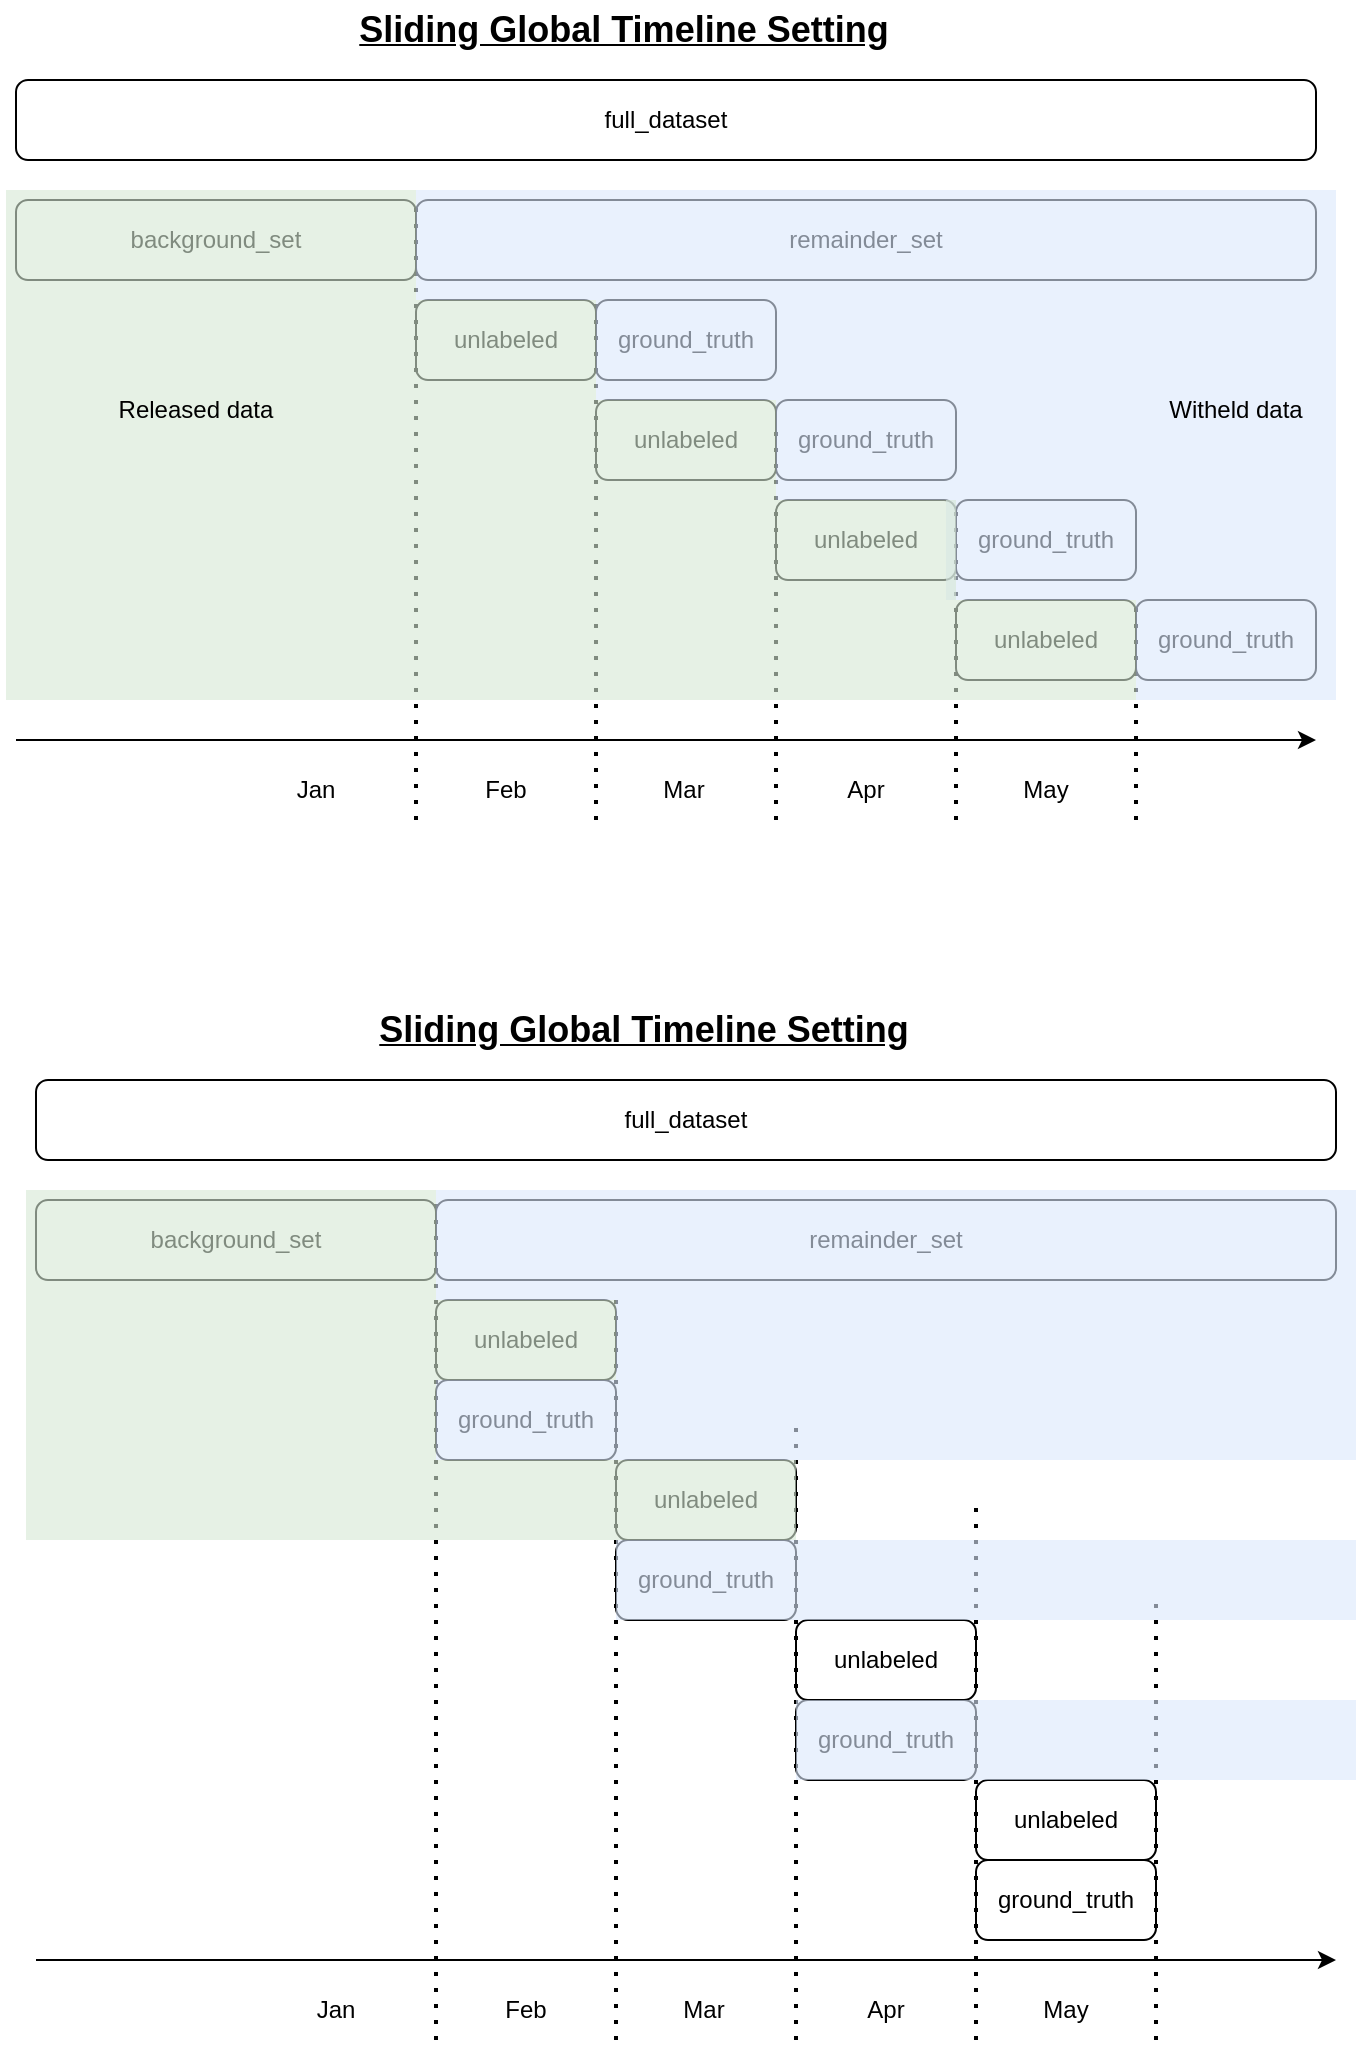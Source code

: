<mxfile version="24.7.1" type="device">
  <diagram name="Page-1" id="N3ASJMwi455AY8o_wbln">
    <mxGraphModel dx="874" dy="666" grid="1" gridSize="10" guides="1" tooltips="1" connect="1" arrows="1" fold="1" page="1" pageScale="1" pageWidth="827" pageHeight="1169" math="0" shadow="0">
      <root>
        <mxCell id="0" />
        <mxCell id="1" parent="0" />
        <mxCell id="ESICPFw4-Rt-9sBgKQfM-2" value="full_dataset" style="rounded=1;whiteSpace=wrap;html=1;" vertex="1" parent="1">
          <mxGeometry x="110" y="110" width="650" height="40" as="geometry" />
        </mxCell>
        <mxCell id="ESICPFw4-Rt-9sBgKQfM-3" value="background_set" style="rounded=1;whiteSpace=wrap;html=1;" vertex="1" parent="1">
          <mxGeometry x="110" y="170" width="200" height="40" as="geometry" />
        </mxCell>
        <mxCell id="ESICPFw4-Rt-9sBgKQfM-4" value="remainder_set" style="rounded=1;whiteSpace=wrap;html=1;" vertex="1" parent="1">
          <mxGeometry x="310" y="170" width="450" height="40" as="geometry" />
        </mxCell>
        <mxCell id="ESICPFw4-Rt-9sBgKQfM-5" value="unlabeled" style="rounded=1;whiteSpace=wrap;html=1;" vertex="1" parent="1">
          <mxGeometry x="310" y="220" width="90" height="40" as="geometry" />
        </mxCell>
        <mxCell id="ESICPFw4-Rt-9sBgKQfM-8" value="ground_truth" style="rounded=1;whiteSpace=wrap;html=1;" vertex="1" parent="1">
          <mxGeometry x="400" y="220" width="90" height="40" as="geometry" />
        </mxCell>
        <mxCell id="ESICPFw4-Rt-9sBgKQfM-9" value="unlabeled" style="rounded=1;whiteSpace=wrap;html=1;" vertex="1" parent="1">
          <mxGeometry x="400" y="270" width="90" height="40" as="geometry" />
        </mxCell>
        <mxCell id="ESICPFw4-Rt-9sBgKQfM-10" value="ground_truth" style="rounded=1;whiteSpace=wrap;html=1;" vertex="1" parent="1">
          <mxGeometry x="490" y="270" width="90" height="40" as="geometry" />
        </mxCell>
        <mxCell id="ESICPFw4-Rt-9sBgKQfM-11" value="unlabeled" style="rounded=1;whiteSpace=wrap;html=1;" vertex="1" parent="1">
          <mxGeometry x="490" y="320" width="90" height="40" as="geometry" />
        </mxCell>
        <mxCell id="ESICPFw4-Rt-9sBgKQfM-12" value="ground_truth" style="rounded=1;whiteSpace=wrap;html=1;" vertex="1" parent="1">
          <mxGeometry x="580" y="320" width="90" height="40" as="geometry" />
        </mxCell>
        <mxCell id="ESICPFw4-Rt-9sBgKQfM-13" value="unlabeled" style="rounded=1;whiteSpace=wrap;html=1;" vertex="1" parent="1">
          <mxGeometry x="580" y="370" width="90" height="40" as="geometry" />
        </mxCell>
        <mxCell id="ESICPFw4-Rt-9sBgKQfM-14" value="ground_truth" style="rounded=1;whiteSpace=wrap;html=1;" vertex="1" parent="1">
          <mxGeometry x="670" y="370" width="90" height="40" as="geometry" />
        </mxCell>
        <mxCell id="ESICPFw4-Rt-9sBgKQfM-21" value="Sliding Global Timeline Setting" style="text;html=1;align=center;verticalAlign=middle;whiteSpace=wrap;rounded=0;fontStyle=5;fontSize=18;" vertex="1" parent="1">
          <mxGeometry x="276" y="70" width="276" height="30" as="geometry" />
        </mxCell>
        <mxCell id="ESICPFw4-Rt-9sBgKQfM-23" value="" style="endArrow=none;dashed=1;html=1;dashPattern=1 3;strokeWidth=2;rounded=0;" edge="1" parent="1">
          <mxGeometry width="50" height="50" relative="1" as="geometry">
            <mxPoint x="310" y="480" as="sourcePoint" />
            <mxPoint x="310" y="170" as="targetPoint" />
          </mxGeometry>
        </mxCell>
        <mxCell id="ESICPFw4-Rt-9sBgKQfM-24" value="" style="endArrow=classic;html=1;rounded=0;" edge="1" parent="1">
          <mxGeometry width="50" height="50" relative="1" as="geometry">
            <mxPoint x="110" y="440" as="sourcePoint" />
            <mxPoint x="760" y="440" as="targetPoint" />
          </mxGeometry>
        </mxCell>
        <mxCell id="ESICPFw4-Rt-9sBgKQfM-25" value="Jan" style="text;html=1;align=center;verticalAlign=middle;whiteSpace=wrap;rounded=0;" vertex="1" parent="1">
          <mxGeometry x="230" y="450" width="60" height="30" as="geometry" />
        </mxCell>
        <mxCell id="ESICPFw4-Rt-9sBgKQfM-26" value="Mar" style="text;html=1;align=center;verticalAlign=middle;whiteSpace=wrap;rounded=0;" vertex="1" parent="1">
          <mxGeometry x="414" y="450" width="60" height="30" as="geometry" />
        </mxCell>
        <mxCell id="ESICPFw4-Rt-9sBgKQfM-27" value="Apr" style="text;html=1;align=center;verticalAlign=middle;whiteSpace=wrap;rounded=0;" vertex="1" parent="1">
          <mxGeometry x="505" y="450" width="60" height="30" as="geometry" />
        </mxCell>
        <mxCell id="ESICPFw4-Rt-9sBgKQfM-28" value="May" style="text;html=1;align=center;verticalAlign=middle;whiteSpace=wrap;rounded=0;" vertex="1" parent="1">
          <mxGeometry x="595" y="450" width="60" height="30" as="geometry" />
        </mxCell>
        <mxCell id="ESICPFw4-Rt-9sBgKQfM-29" value="Feb" style="text;html=1;align=center;verticalAlign=middle;whiteSpace=wrap;rounded=0;" vertex="1" parent="1">
          <mxGeometry x="325" y="450" width="60" height="30" as="geometry" />
        </mxCell>
        <mxCell id="ESICPFw4-Rt-9sBgKQfM-30" value="" style="endArrow=none;dashed=1;html=1;dashPattern=1 3;strokeWidth=2;rounded=0;" edge="1" parent="1">
          <mxGeometry width="50" height="50" relative="1" as="geometry">
            <mxPoint x="400" y="480" as="sourcePoint" />
            <mxPoint x="400" y="220" as="targetPoint" />
          </mxGeometry>
        </mxCell>
        <mxCell id="ESICPFw4-Rt-9sBgKQfM-31" value="" style="endArrow=none;dashed=1;html=1;dashPattern=1 3;strokeWidth=2;rounded=0;fontStyle=1" edge="1" parent="1">
          <mxGeometry width="50" height="50" relative="1" as="geometry">
            <mxPoint x="490" y="480" as="sourcePoint" />
            <mxPoint x="490" y="280" as="targetPoint" />
          </mxGeometry>
        </mxCell>
        <mxCell id="ESICPFw4-Rt-9sBgKQfM-32" value="" style="endArrow=none;dashed=1;html=1;dashPattern=1 3;strokeWidth=2;rounded=0;" edge="1" parent="1">
          <mxGeometry width="50" height="50" relative="1" as="geometry">
            <mxPoint x="580" y="480" as="sourcePoint" />
            <mxPoint x="580" y="320" as="targetPoint" />
          </mxGeometry>
        </mxCell>
        <mxCell id="ESICPFw4-Rt-9sBgKQfM-33" value="" style="endArrow=none;dashed=1;html=1;dashPattern=1 3;strokeWidth=2;rounded=0;" edge="1" parent="1">
          <mxGeometry width="50" height="50" relative="1" as="geometry">
            <mxPoint x="670" y="480" as="sourcePoint" />
            <mxPoint x="670" y="370" as="targetPoint" />
          </mxGeometry>
        </mxCell>
        <mxCell id="ESICPFw4-Rt-9sBgKQfM-35" value="" style="rounded=0;whiteSpace=wrap;html=1;strokeColor=none;fillColor=#dae8fc;gradientColor=none;opacity=60;" vertex="1" parent="1">
          <mxGeometry x="310" y="165" width="460" height="55" as="geometry" />
        </mxCell>
        <mxCell id="ESICPFw4-Rt-9sBgKQfM-36" value="" style="rounded=0;whiteSpace=wrap;html=1;strokeColor=none;fillColor=#dae8fc;gradientColor=none;opacity=60;" vertex="1" parent="1">
          <mxGeometry x="400" y="220" width="370" height="50" as="geometry" />
        </mxCell>
        <mxCell id="ESICPFw4-Rt-9sBgKQfM-37" value="" style="rounded=0;whiteSpace=wrap;html=1;strokeColor=none;fillColor=#dae8fc;gradientColor=none;opacity=60;" vertex="1" parent="1">
          <mxGeometry x="490" y="270" width="280" height="50" as="geometry" />
        </mxCell>
        <mxCell id="ESICPFw4-Rt-9sBgKQfM-38" value="" style="rounded=0;whiteSpace=wrap;html=1;strokeColor=none;fillColor=#dae8fc;gradientColor=none;opacity=60;" vertex="1" parent="1">
          <mxGeometry x="575" y="320" width="195" height="50" as="geometry" />
        </mxCell>
        <mxCell id="ESICPFw4-Rt-9sBgKQfM-39" value="" style="rounded=0;whiteSpace=wrap;html=1;strokeColor=none;fillColor=#dae8fc;gradientColor=none;opacity=60;" vertex="1" parent="1">
          <mxGeometry x="670" y="370" width="100" height="50" as="geometry" />
        </mxCell>
        <mxCell id="ESICPFw4-Rt-9sBgKQfM-40" value="" style="rounded=0;whiteSpace=wrap;html=1;strokeColor=none;fillColor=#d5e8d4;opacity=60;" vertex="1" parent="1">
          <mxGeometry x="105" y="165" width="205" height="55" as="geometry" />
        </mxCell>
        <mxCell id="ESICPFw4-Rt-9sBgKQfM-41" value="" style="rounded=0;whiteSpace=wrap;html=1;strokeColor=none;fillColor=#d5e8d4;opacity=60;" vertex="1" parent="1">
          <mxGeometry x="105" y="220" width="295" height="50" as="geometry" />
        </mxCell>
        <mxCell id="ESICPFw4-Rt-9sBgKQfM-42" value="" style="rounded=0;whiteSpace=wrap;html=1;strokeColor=none;fillColor=#d5e8d4;opacity=60;" vertex="1" parent="1">
          <mxGeometry x="105" y="270" width="385" height="50" as="geometry" />
        </mxCell>
        <mxCell id="ESICPFw4-Rt-9sBgKQfM-43" value="" style="rounded=0;whiteSpace=wrap;html=1;strokeColor=none;fillColor=#d5e8d4;opacity=60;" vertex="1" parent="1">
          <mxGeometry x="105" y="320" width="475" height="50" as="geometry" />
        </mxCell>
        <mxCell id="ESICPFw4-Rt-9sBgKQfM-44" value="" style="rounded=0;whiteSpace=wrap;html=1;strokeColor=none;fillColor=#d5e8d4;opacity=60;" vertex="1" parent="1">
          <mxGeometry x="105" y="370" width="565" height="50" as="geometry" />
        </mxCell>
        <mxCell id="ESICPFw4-Rt-9sBgKQfM-45" value="Released data" style="text;html=1;align=center;verticalAlign=middle;whiteSpace=wrap;rounded=0;" vertex="1" parent="1">
          <mxGeometry x="150" y="260" width="100" height="30" as="geometry" />
        </mxCell>
        <mxCell id="ESICPFw4-Rt-9sBgKQfM-46" value="Witheld data" style="text;html=1;align=center;verticalAlign=middle;whiteSpace=wrap;rounded=0;" vertex="1" parent="1">
          <mxGeometry x="670" y="260" width="100" height="30" as="geometry" />
        </mxCell>
        <mxCell id="ESICPFw4-Rt-9sBgKQfM-57" value="full_dataset" style="rounded=1;whiteSpace=wrap;html=1;" vertex="1" parent="1">
          <mxGeometry x="120" y="610" width="650" height="40" as="geometry" />
        </mxCell>
        <mxCell id="ESICPFw4-Rt-9sBgKQfM-58" value="background_set" style="rounded=1;whiteSpace=wrap;html=1;" vertex="1" parent="1">
          <mxGeometry x="120" y="670" width="200" height="40" as="geometry" />
        </mxCell>
        <mxCell id="ESICPFw4-Rt-9sBgKQfM-59" value="remainder_set" style="rounded=1;whiteSpace=wrap;html=1;" vertex="1" parent="1">
          <mxGeometry x="320" y="670" width="450" height="40" as="geometry" />
        </mxCell>
        <mxCell id="ESICPFw4-Rt-9sBgKQfM-60" value="unlabeled" style="rounded=1;whiteSpace=wrap;html=1;" vertex="1" parent="1">
          <mxGeometry x="320" y="720" width="90" height="40" as="geometry" />
        </mxCell>
        <mxCell id="ESICPFw4-Rt-9sBgKQfM-61" value="ground_truth" style="rounded=1;whiteSpace=wrap;html=1;" vertex="1" parent="1">
          <mxGeometry x="320" y="760" width="90" height="40" as="geometry" />
        </mxCell>
        <mxCell id="ESICPFw4-Rt-9sBgKQfM-62" value="unlabeled" style="rounded=1;whiteSpace=wrap;html=1;" vertex="1" parent="1">
          <mxGeometry x="410" y="800" width="90" height="40" as="geometry" />
        </mxCell>
        <mxCell id="ESICPFw4-Rt-9sBgKQfM-63" value="ground_truth" style="rounded=1;whiteSpace=wrap;html=1;" vertex="1" parent="1">
          <mxGeometry x="410" y="840" width="90" height="40" as="geometry" />
        </mxCell>
        <mxCell id="ESICPFw4-Rt-9sBgKQfM-64" value="unlabeled" style="rounded=1;whiteSpace=wrap;html=1;" vertex="1" parent="1">
          <mxGeometry x="500" y="880" width="90" height="40" as="geometry" />
        </mxCell>
        <mxCell id="ESICPFw4-Rt-9sBgKQfM-65" value="ground_truth" style="rounded=1;whiteSpace=wrap;html=1;" vertex="1" parent="1">
          <mxGeometry x="500" y="920" width="90" height="40" as="geometry" />
        </mxCell>
        <mxCell id="ESICPFw4-Rt-9sBgKQfM-66" value="unlabeled" style="rounded=1;whiteSpace=wrap;html=1;" vertex="1" parent="1">
          <mxGeometry x="590" y="960" width="90" height="40" as="geometry" />
        </mxCell>
        <mxCell id="ESICPFw4-Rt-9sBgKQfM-67" value="ground_truth" style="rounded=1;whiteSpace=wrap;html=1;" vertex="1" parent="1">
          <mxGeometry x="590" y="1000" width="90" height="40" as="geometry" />
        </mxCell>
        <mxCell id="ESICPFw4-Rt-9sBgKQfM-73" value="Sliding Global Timeline Setting" style="text;html=1;align=center;verticalAlign=middle;whiteSpace=wrap;rounded=0;fontStyle=5;fontSize=18;" vertex="1" parent="1">
          <mxGeometry x="286" y="570" width="276" height="30" as="geometry" />
        </mxCell>
        <mxCell id="ESICPFw4-Rt-9sBgKQfM-75" value="" style="endArrow=none;dashed=1;html=1;dashPattern=1 3;strokeWidth=2;rounded=0;" edge="1" parent="1">
          <mxGeometry width="50" height="50" relative="1" as="geometry">
            <mxPoint x="320" y="1090" as="sourcePoint" />
            <mxPoint x="320" y="670" as="targetPoint" />
          </mxGeometry>
        </mxCell>
        <mxCell id="ESICPFw4-Rt-9sBgKQfM-76" value="" style="endArrow=classic;html=1;rounded=0;" edge="1" parent="1">
          <mxGeometry width="50" height="50" relative="1" as="geometry">
            <mxPoint x="120" y="1050" as="sourcePoint" />
            <mxPoint x="770" y="1050" as="targetPoint" />
          </mxGeometry>
        </mxCell>
        <mxCell id="ESICPFw4-Rt-9sBgKQfM-77" value="Jan" style="text;html=1;align=center;verticalAlign=middle;whiteSpace=wrap;rounded=0;" vertex="1" parent="1">
          <mxGeometry x="240" y="1060" width="60" height="30" as="geometry" />
        </mxCell>
        <mxCell id="ESICPFw4-Rt-9sBgKQfM-78" value="Mar" style="text;html=1;align=center;verticalAlign=middle;whiteSpace=wrap;rounded=0;" vertex="1" parent="1">
          <mxGeometry x="424" y="1060" width="60" height="30" as="geometry" />
        </mxCell>
        <mxCell id="ESICPFw4-Rt-9sBgKQfM-79" value="Apr" style="text;html=1;align=center;verticalAlign=middle;whiteSpace=wrap;rounded=0;" vertex="1" parent="1">
          <mxGeometry x="515" y="1060" width="60" height="30" as="geometry" />
        </mxCell>
        <mxCell id="ESICPFw4-Rt-9sBgKQfM-80" value="May" style="text;html=1;align=center;verticalAlign=middle;whiteSpace=wrap;rounded=0;" vertex="1" parent="1">
          <mxGeometry x="605" y="1060" width="60" height="30" as="geometry" />
        </mxCell>
        <mxCell id="ESICPFw4-Rt-9sBgKQfM-81" value="Feb" style="text;html=1;align=center;verticalAlign=middle;whiteSpace=wrap;rounded=0;" vertex="1" parent="1">
          <mxGeometry x="335" y="1060" width="60" height="30" as="geometry" />
        </mxCell>
        <mxCell id="ESICPFw4-Rt-9sBgKQfM-82" value="" style="endArrow=none;dashed=1;html=1;dashPattern=1 3;strokeWidth=2;rounded=0;" edge="1" parent="1">
          <mxGeometry width="50" height="50" relative="1" as="geometry">
            <mxPoint x="410" y="1090" as="sourcePoint" />
            <mxPoint x="410" y="720" as="targetPoint" />
          </mxGeometry>
        </mxCell>
        <mxCell id="ESICPFw4-Rt-9sBgKQfM-83" value="" style="endArrow=none;dashed=1;html=1;dashPattern=1 3;strokeWidth=2;rounded=0;fontStyle=1" edge="1" parent="1">
          <mxGeometry width="50" height="50" relative="1" as="geometry">
            <mxPoint x="500" y="1090" as="sourcePoint" />
            <mxPoint x="500" y="780" as="targetPoint" />
          </mxGeometry>
        </mxCell>
        <mxCell id="ESICPFw4-Rt-9sBgKQfM-84" value="" style="endArrow=none;dashed=1;html=1;dashPattern=1 3;strokeWidth=2;rounded=0;" edge="1" parent="1">
          <mxGeometry width="50" height="50" relative="1" as="geometry">
            <mxPoint x="590" y="1090" as="sourcePoint" />
            <mxPoint x="590" y="820" as="targetPoint" />
          </mxGeometry>
        </mxCell>
        <mxCell id="ESICPFw4-Rt-9sBgKQfM-85" value="" style="endArrow=none;dashed=1;html=1;dashPattern=1 3;strokeWidth=2;rounded=0;" edge="1" parent="1">
          <mxGeometry width="50" height="50" relative="1" as="geometry">
            <mxPoint x="680" y="1090" as="sourcePoint" />
            <mxPoint x="680" y="870" as="targetPoint" />
          </mxGeometry>
        </mxCell>
        <mxCell id="ESICPFw4-Rt-9sBgKQfM-52" value="" style="rounded=0;whiteSpace=wrap;html=1;strokeColor=none;fillColor=#d5e8d4;opacity=60;" vertex="1" parent="1">
          <mxGeometry x="115" y="665" width="205" height="55" as="geometry" />
        </mxCell>
        <mxCell id="ESICPFw4-Rt-9sBgKQfM-47" value="" style="rounded=0;whiteSpace=wrap;html=1;strokeColor=none;fillColor=#dae8fc;gradientColor=none;opacity=60;" vertex="1" parent="1">
          <mxGeometry x="320" y="665" width="460" height="55" as="geometry" />
        </mxCell>
        <mxCell id="ESICPFw4-Rt-9sBgKQfM-89" value="" style="rounded=0;whiteSpace=wrap;html=1;strokeColor=none;fillColor=#d5e8d4;opacity=60;" vertex="1" parent="1">
          <mxGeometry x="115" y="720" width="295" height="40" as="geometry" />
        </mxCell>
        <mxCell id="ESICPFw4-Rt-9sBgKQfM-90" value="" style="rounded=0;whiteSpace=wrap;html=1;strokeColor=none;fillColor=#dae8fc;gradientColor=none;opacity=60;" vertex="1" parent="1">
          <mxGeometry x="320" y="760" width="460" height="40" as="geometry" />
        </mxCell>
        <mxCell id="ESICPFw4-Rt-9sBgKQfM-91" value="" style="rounded=0;whiteSpace=wrap;html=1;strokeColor=none;fillColor=#dae8fc;gradientColor=none;opacity=60;" vertex="1" parent="1">
          <mxGeometry x="410" y="840" width="370" height="40" as="geometry" />
        </mxCell>
        <mxCell id="ESICPFw4-Rt-9sBgKQfM-92" value="" style="rounded=0;whiteSpace=wrap;html=1;strokeColor=none;fillColor=#dae8fc;gradientColor=none;opacity=60;" vertex="1" parent="1">
          <mxGeometry x="500" y="920" width="280" height="40" as="geometry" />
        </mxCell>
        <mxCell id="ESICPFw4-Rt-9sBgKQfM-93" value="" style="rounded=0;whiteSpace=wrap;html=1;strokeColor=none;fillColor=#d5e8d4;opacity=60;" vertex="1" parent="1">
          <mxGeometry x="115" y="800" width="385" height="40" as="geometry" />
        </mxCell>
        <mxCell id="ESICPFw4-Rt-9sBgKQfM-94" value="" style="rounded=0;whiteSpace=wrap;html=1;strokeColor=none;fillColor=#d5e8d4;opacity=60;" vertex="1" parent="1">
          <mxGeometry x="115" y="760" width="205" height="40" as="geometry" />
        </mxCell>
        <mxCell id="ESICPFw4-Rt-9sBgKQfM-95" value="" style="rounded=0;whiteSpace=wrap;html=1;strokeColor=none;fillColor=#dae8fc;gradientColor=none;opacity=60;" vertex="1" parent="1">
          <mxGeometry x="410" y="720" width="370" height="40" as="geometry" />
        </mxCell>
      </root>
    </mxGraphModel>
  </diagram>
</mxfile>
